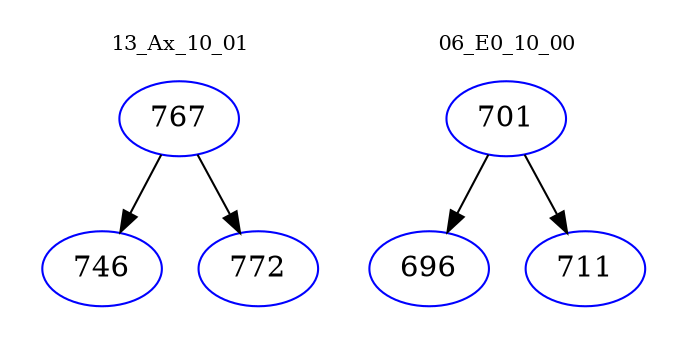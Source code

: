 digraph{
subgraph cluster_0 {
color = white
label = "13_Ax_10_01";
fontsize=10;
T0_767 [label="767", color="blue"]
T0_767 -> T0_746 [color="black"]
T0_746 [label="746", color="blue"]
T0_767 -> T0_772 [color="black"]
T0_772 [label="772", color="blue"]
}
subgraph cluster_1 {
color = white
label = "06_E0_10_00";
fontsize=10;
T1_701 [label="701", color="blue"]
T1_701 -> T1_696 [color="black"]
T1_696 [label="696", color="blue"]
T1_701 -> T1_711 [color="black"]
T1_711 [label="711", color="blue"]
}
}
